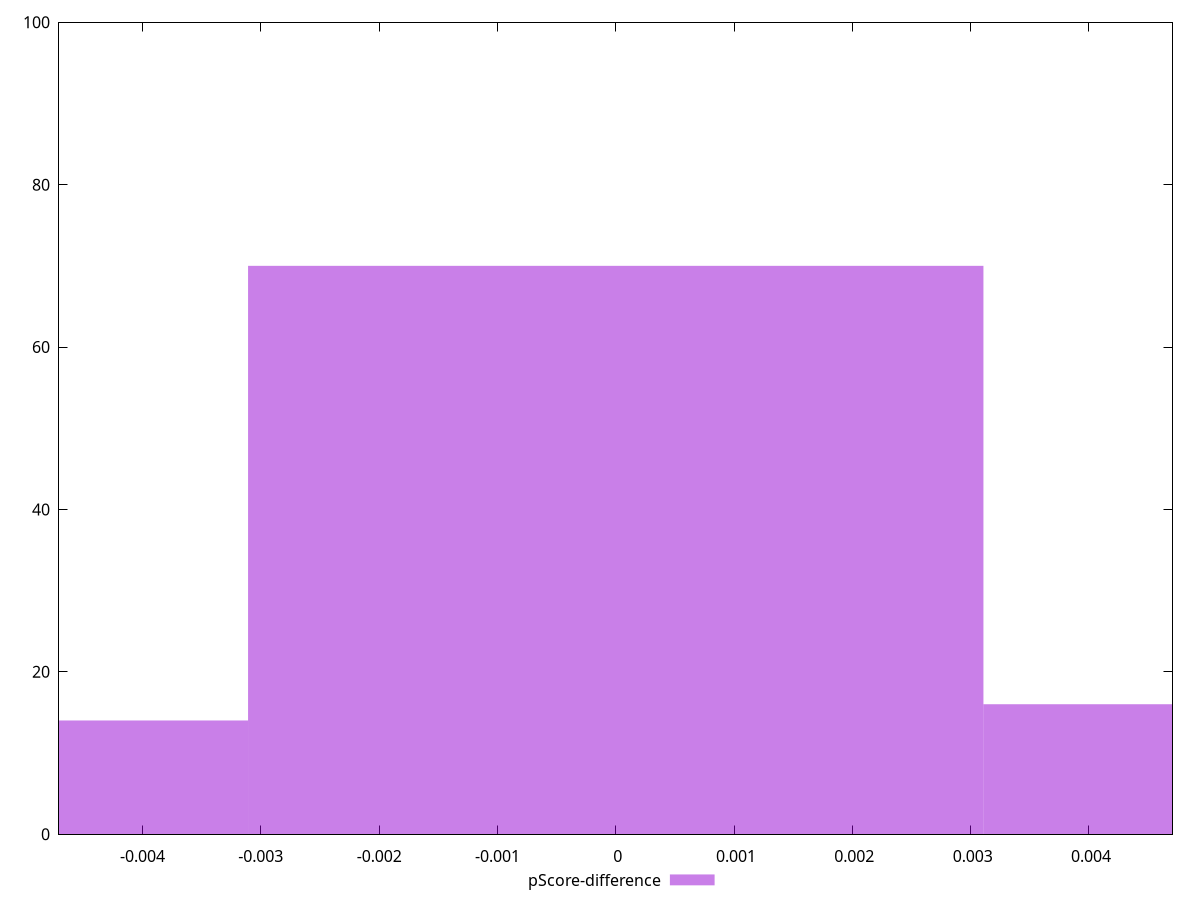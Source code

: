 reset

$pScoreDifference <<EOF
0 70
-0.006215658072080295 14
0.006215658072080295 16
EOF

set key outside below
set boxwidth 0.006215658072080295
set xrange [-0.0047058823529412125:0.004705882352941188]
set yrange [0:100]
set trange [0:100]
set style fill transparent solid 0.5 noborder
set terminal svg size 640, 490 enhanced background rgb 'white'
set output "report_00009_2021-02-08T22-37-41.559Z/uses-http2/samples/pages+cached/pScore-difference/histogram.svg"

plot $pScoreDifference title "pScore-difference" with boxes

reset
